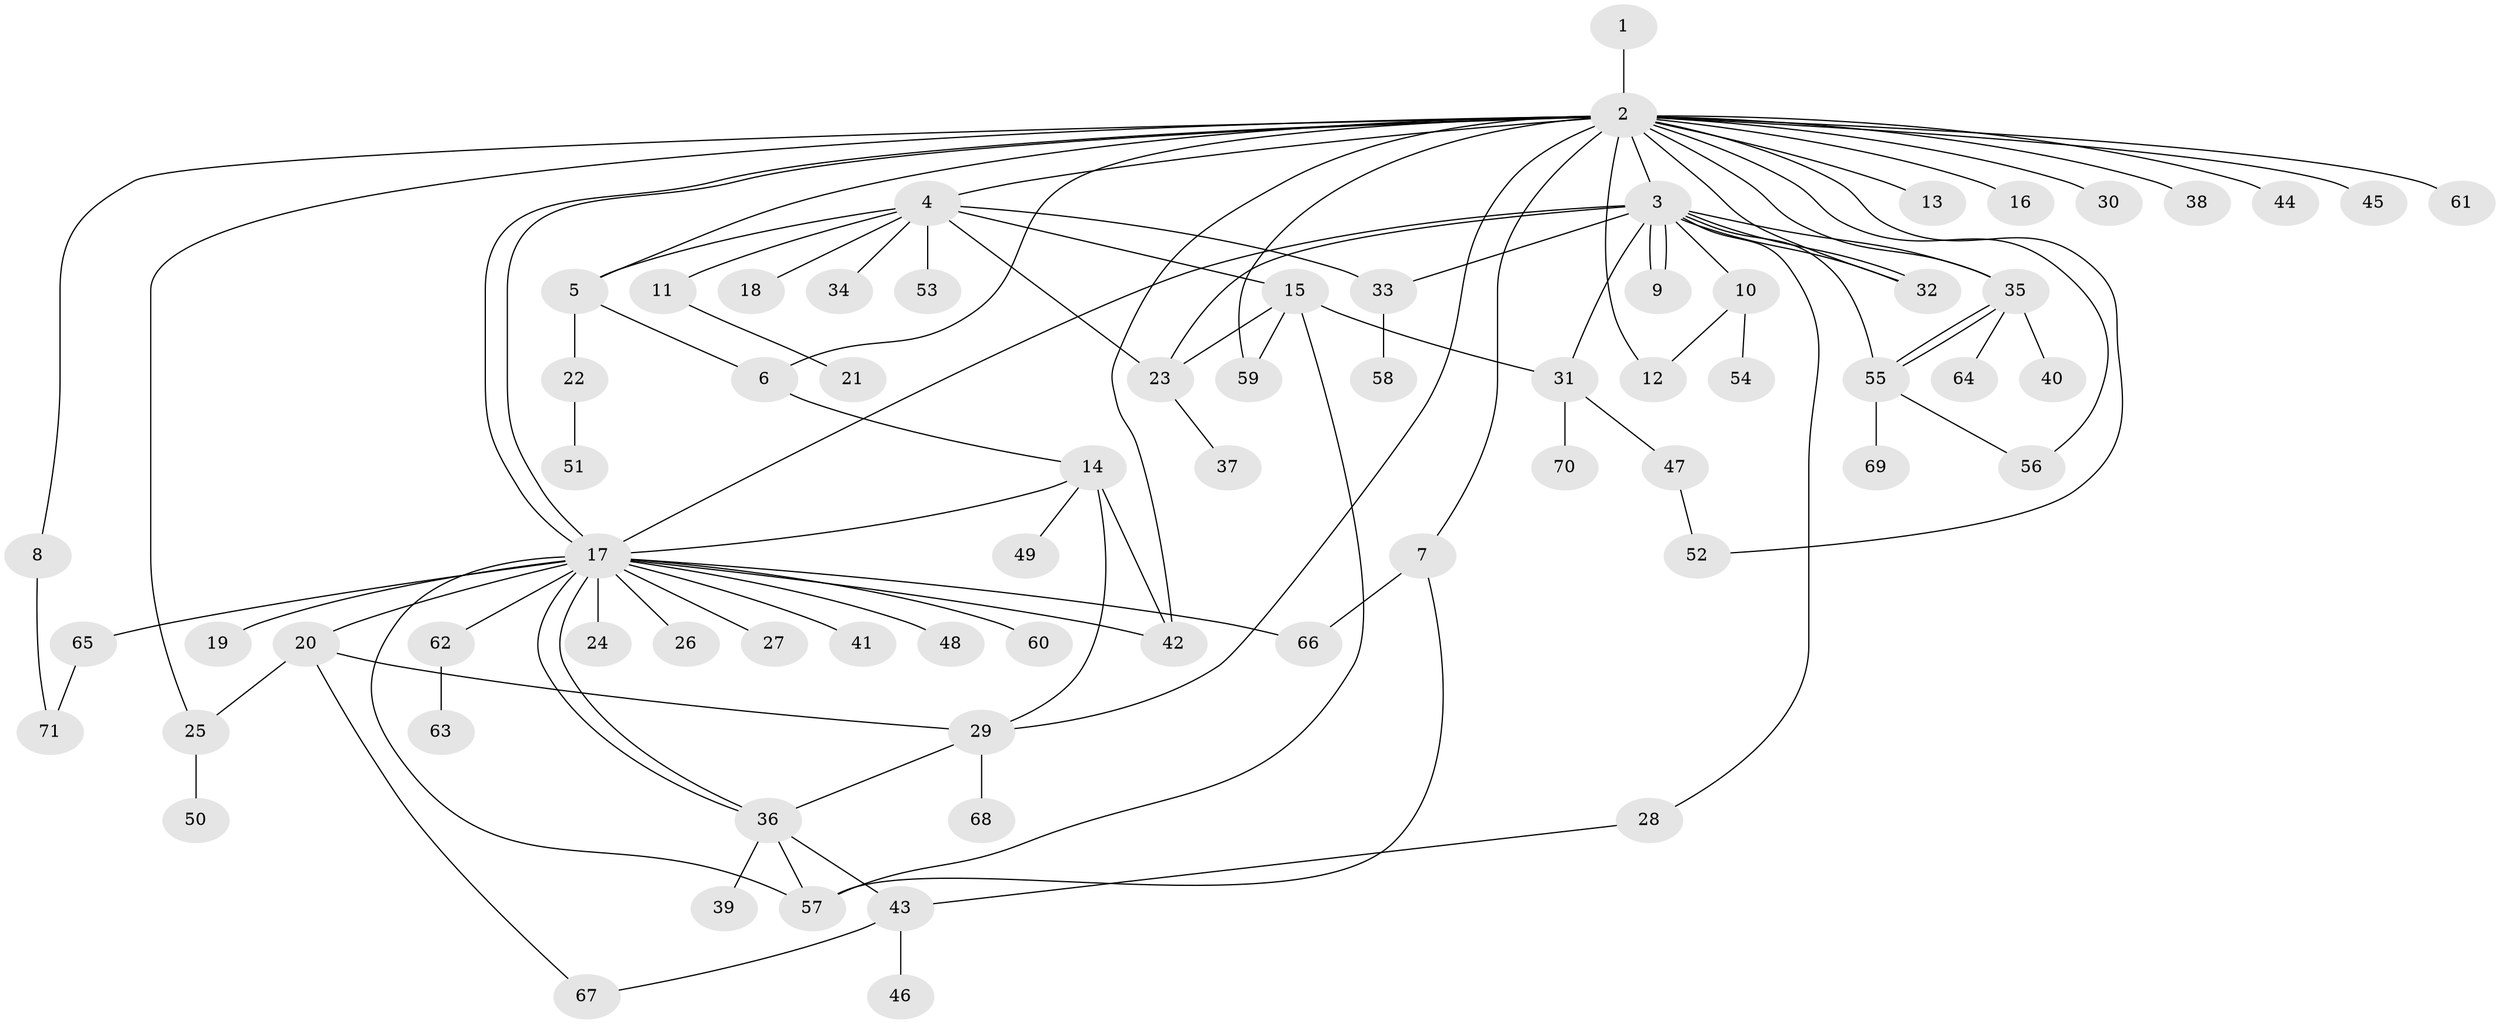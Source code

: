 // Generated by graph-tools (version 1.1) at 2025/26/03/09/25 03:26:05]
// undirected, 71 vertices, 103 edges
graph export_dot {
graph [start="1"]
  node [color=gray90,style=filled];
  1;
  2;
  3;
  4;
  5;
  6;
  7;
  8;
  9;
  10;
  11;
  12;
  13;
  14;
  15;
  16;
  17;
  18;
  19;
  20;
  21;
  22;
  23;
  24;
  25;
  26;
  27;
  28;
  29;
  30;
  31;
  32;
  33;
  34;
  35;
  36;
  37;
  38;
  39;
  40;
  41;
  42;
  43;
  44;
  45;
  46;
  47;
  48;
  49;
  50;
  51;
  52;
  53;
  54;
  55;
  56;
  57;
  58;
  59;
  60;
  61;
  62;
  63;
  64;
  65;
  66;
  67;
  68;
  69;
  70;
  71;
  1 -- 2;
  2 -- 3;
  2 -- 4;
  2 -- 5;
  2 -- 6;
  2 -- 7;
  2 -- 8;
  2 -- 12;
  2 -- 13;
  2 -- 16;
  2 -- 17;
  2 -- 17;
  2 -- 25;
  2 -- 29;
  2 -- 30;
  2 -- 32;
  2 -- 35;
  2 -- 38;
  2 -- 42;
  2 -- 44;
  2 -- 45;
  2 -- 52;
  2 -- 56;
  2 -- 59;
  2 -- 61;
  3 -- 9;
  3 -- 9;
  3 -- 10;
  3 -- 17;
  3 -- 23;
  3 -- 28;
  3 -- 31;
  3 -- 32;
  3 -- 32;
  3 -- 33;
  3 -- 35;
  3 -- 55;
  4 -- 5;
  4 -- 11;
  4 -- 15;
  4 -- 18;
  4 -- 23;
  4 -- 33;
  4 -- 34;
  4 -- 53;
  5 -- 6;
  5 -- 22;
  6 -- 14;
  7 -- 57;
  7 -- 66;
  8 -- 71;
  10 -- 12;
  10 -- 54;
  11 -- 21;
  14 -- 17;
  14 -- 29;
  14 -- 42;
  14 -- 49;
  15 -- 23;
  15 -- 31;
  15 -- 57;
  15 -- 59;
  17 -- 19;
  17 -- 20;
  17 -- 24;
  17 -- 26;
  17 -- 27;
  17 -- 36;
  17 -- 36;
  17 -- 41;
  17 -- 42;
  17 -- 48;
  17 -- 57;
  17 -- 60;
  17 -- 62;
  17 -- 65;
  17 -- 66;
  20 -- 25;
  20 -- 29;
  20 -- 67;
  22 -- 51;
  23 -- 37;
  25 -- 50;
  28 -- 43;
  29 -- 36;
  29 -- 68;
  31 -- 47;
  31 -- 70;
  33 -- 58;
  35 -- 40;
  35 -- 55;
  35 -- 55;
  35 -- 64;
  36 -- 39;
  36 -- 43;
  36 -- 57;
  43 -- 46;
  43 -- 67;
  47 -- 52;
  55 -- 56;
  55 -- 69;
  62 -- 63;
  65 -- 71;
}
